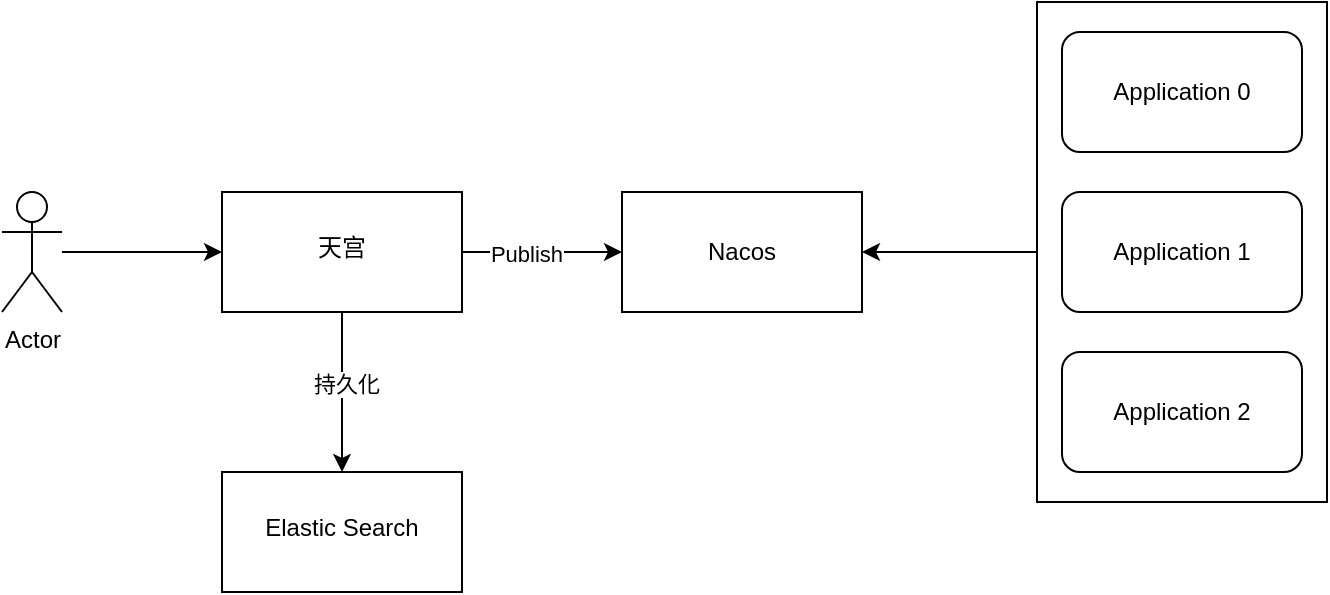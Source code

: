 <mxfile version="21.1.1" type="github">
  <diagram name="第 1 页" id="ZCpddvhj56-wZwmZkks3">
    <mxGraphModel dx="666" dy="479" grid="1" gridSize="10" guides="1" tooltips="1" connect="1" arrows="1" fold="1" page="1" pageScale="1" pageWidth="827" pageHeight="1169" math="0" shadow="0">
      <root>
        <mxCell id="0" />
        <mxCell id="1" parent="0" />
        <mxCell id="jqJVilemwkz2YwdiC7iF-14" value="" style="rounded=0;whiteSpace=wrap;html=1;gradientColor=default;fillColor=none;" parent="1" vertex="1">
          <mxGeometry x="607.5" y="65" width="145" height="250" as="geometry" />
        </mxCell>
        <mxCell id="jqJVilemwkz2YwdiC7iF-1" value="Nacos" style="rounded=0;whiteSpace=wrap;html=1;" parent="1" vertex="1">
          <mxGeometry x="400" y="160" width="120" height="60" as="geometry" />
        </mxCell>
        <mxCell id="jqJVilemwkz2YwdiC7iF-4" value="" style="edgeStyle=orthogonalEdgeStyle;rounded=0;orthogonalLoop=1;jettySize=auto;html=1;" parent="1" source="jqJVilemwkz2YwdiC7iF-2" target="jqJVilemwkz2YwdiC7iF-3" edge="1">
          <mxGeometry relative="1" as="geometry" />
        </mxCell>
        <mxCell id="jqJVilemwkz2YwdiC7iF-2" value="Actor" style="shape=umlActor;verticalLabelPosition=bottom;verticalAlign=top;html=1;outlineConnect=0;" parent="1" vertex="1">
          <mxGeometry x="90" y="160" width="30" height="60" as="geometry" />
        </mxCell>
        <mxCell id="jqJVilemwkz2YwdiC7iF-9" value="" style="edgeStyle=orthogonalEdgeStyle;rounded=0;orthogonalLoop=1;jettySize=auto;html=1;" parent="1" source="jqJVilemwkz2YwdiC7iF-3" target="jqJVilemwkz2YwdiC7iF-8" edge="1">
          <mxGeometry relative="1" as="geometry" />
        </mxCell>
        <mxCell id="jqJVilemwkz2YwdiC7iF-10" value="持久化" style="edgeLabel;html=1;align=center;verticalAlign=middle;resizable=0;points=[];" parent="jqJVilemwkz2YwdiC7iF-9" vertex="1" connectable="0">
          <mxGeometry x="-0.105" y="2" relative="1" as="geometry">
            <mxPoint as="offset" />
          </mxGeometry>
        </mxCell>
        <mxCell id="jqJVilemwkz2YwdiC7iF-11" style="edgeStyle=orthogonalEdgeStyle;rounded=0;orthogonalLoop=1;jettySize=auto;html=1;entryX=0;entryY=0.5;entryDx=0;entryDy=0;" parent="1" source="jqJVilemwkz2YwdiC7iF-3" target="jqJVilemwkz2YwdiC7iF-1" edge="1">
          <mxGeometry relative="1" as="geometry" />
        </mxCell>
        <mxCell id="jqJVilemwkz2YwdiC7iF-12" value="Publish" style="edgeLabel;html=1;align=center;verticalAlign=middle;resizable=0;points=[];" parent="jqJVilemwkz2YwdiC7iF-11" vertex="1" connectable="0">
          <mxGeometry x="-0.202" y="-1" relative="1" as="geometry">
            <mxPoint as="offset" />
          </mxGeometry>
        </mxCell>
        <mxCell id="jqJVilemwkz2YwdiC7iF-3" value="&lt;br&gt;天宫" style="whiteSpace=wrap;html=1;verticalAlign=top;" parent="1" vertex="1">
          <mxGeometry x="200" y="160" width="120" height="60" as="geometry" />
        </mxCell>
        <mxCell id="jqJVilemwkz2YwdiC7iF-5" value="Application 0" style="rounded=1;whiteSpace=wrap;html=1;" parent="1" vertex="1">
          <mxGeometry x="620" y="80" width="120" height="60" as="geometry" />
        </mxCell>
        <mxCell id="jqJVilemwkz2YwdiC7iF-8" value="&lt;br&gt;Elastic Search" style="whiteSpace=wrap;html=1;verticalAlign=top;" parent="1" vertex="1">
          <mxGeometry x="200" y="300" width="120" height="60" as="geometry" />
        </mxCell>
        <mxCell id="jqJVilemwkz2YwdiC7iF-13" value="Application 1" style="rounded=1;whiteSpace=wrap;html=1;" parent="1" vertex="1">
          <mxGeometry x="620" y="160" width="120" height="60" as="geometry" />
        </mxCell>
        <mxCell id="jqJVilemwkz2YwdiC7iF-15" value="" style="edgeStyle=orthogonalEdgeStyle;rounded=0;orthogonalLoop=1;jettySize=auto;html=1;" parent="1" source="jqJVilemwkz2YwdiC7iF-14" target="jqJVilemwkz2YwdiC7iF-1" edge="1">
          <mxGeometry relative="1" as="geometry" />
        </mxCell>
        <mxCell id="jqJVilemwkz2YwdiC7iF-16" value="Application 2" style="rounded=1;whiteSpace=wrap;html=1;" parent="1" vertex="1">
          <mxGeometry x="620" y="240" width="120" height="60" as="geometry" />
        </mxCell>
      </root>
    </mxGraphModel>
  </diagram>
</mxfile>
